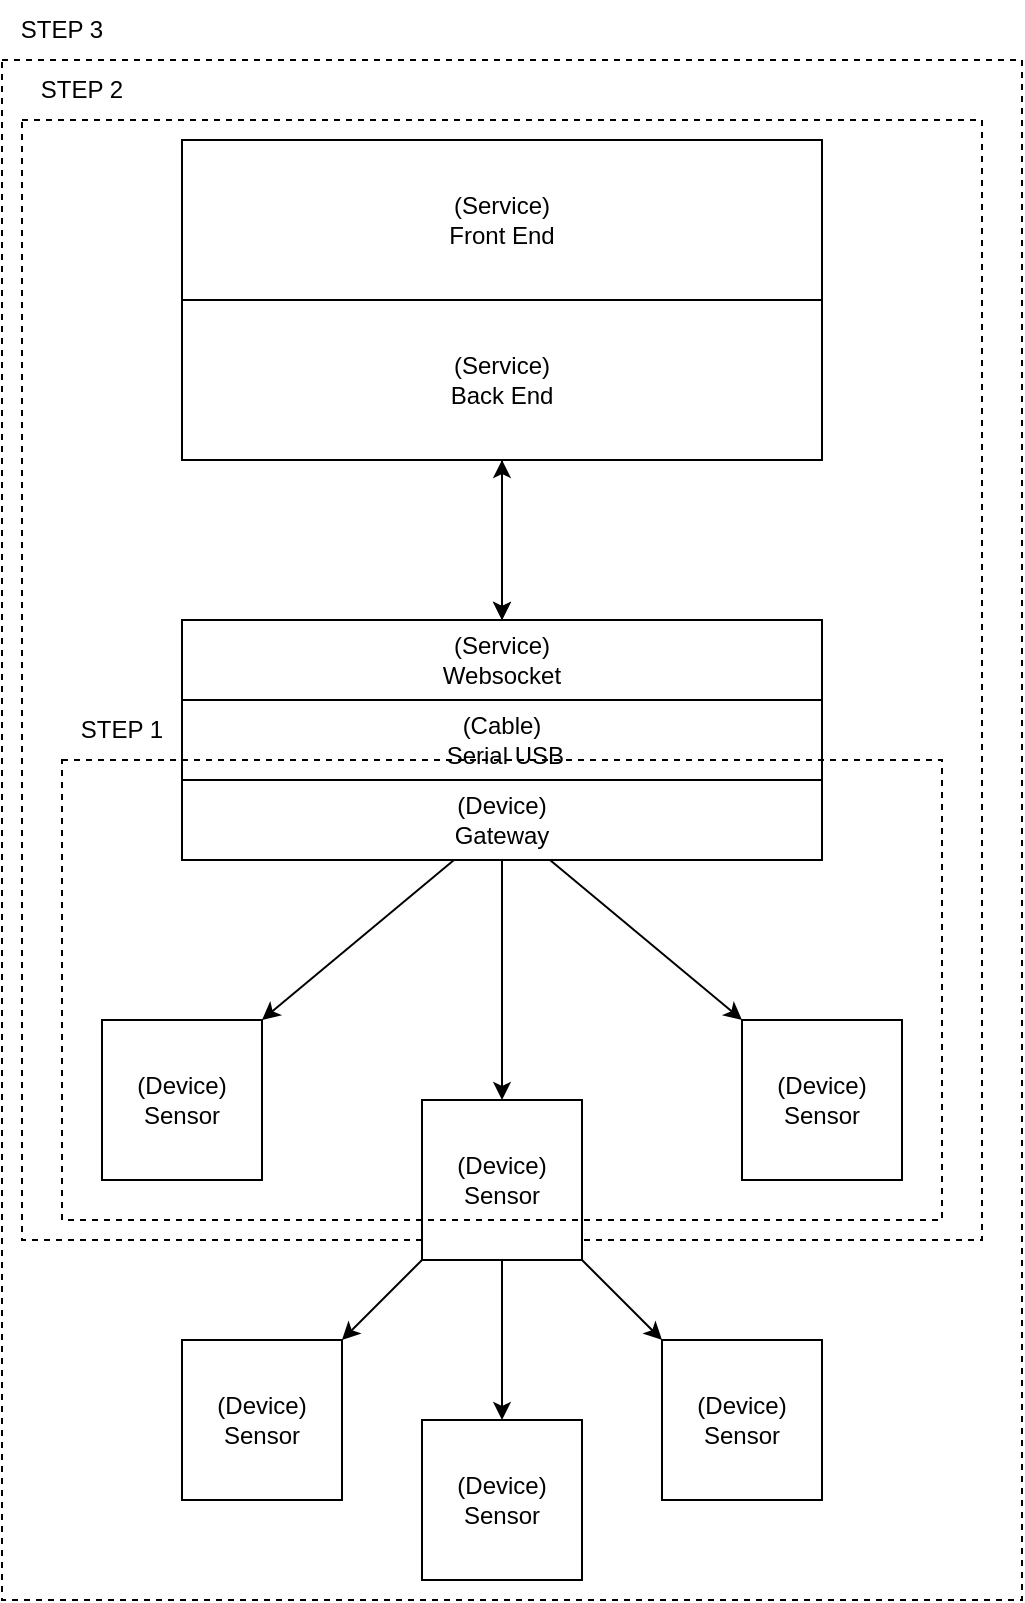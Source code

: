 <mxfile>
    <diagram id="KLx6UI7RwICOfZ4Z-vCU" name="infrastructure">
        <mxGraphModel dx="655" dy="365" grid="1" gridSize="10" guides="1" tooltips="1" connect="1" arrows="1" fold="1" page="1" pageScale="1" pageWidth="850" pageHeight="1100" math="0" shadow="0">
            <root>
                <mxCell id="0"/>
                <mxCell id="1" parent="0"/>
                <mxCell id="27" value="" style="rounded=0;whiteSpace=wrap;html=1;fillColor=none;dashed=1;" vertex="1" parent="1">
                    <mxGeometry x="190" y="240" width="510" height="770" as="geometry"/>
                </mxCell>
                <mxCell id="23" value="" style="rounded=0;whiteSpace=wrap;html=1;fillColor=none;dashed=1;" vertex="1" parent="1">
                    <mxGeometry x="200" y="270" width="480" height="560" as="geometry"/>
                </mxCell>
                <mxCell id="2" value="(Device)&lt;br&gt;Sensor" style="rounded=0;whiteSpace=wrap;html=1;" vertex="1" parent="1">
                    <mxGeometry x="240" y="720" width="80" height="80" as="geometry"/>
                </mxCell>
                <mxCell id="12" style="edgeStyle=none;html=1;entryX=1;entryY=0;entryDx=0;entryDy=0;startArrow=none;startFill=0;" edge="1" parent="1" source="3" target="2">
                    <mxGeometry relative="1" as="geometry"/>
                </mxCell>
                <mxCell id="13" style="edgeStyle=none;html=1;entryX=0.5;entryY=0;entryDx=0;entryDy=0;startArrow=none;startFill=0;" edge="1" parent="1" source="3" target="4">
                    <mxGeometry relative="1" as="geometry"/>
                </mxCell>
                <mxCell id="14" style="edgeStyle=none;html=1;entryX=0;entryY=0;entryDx=0;entryDy=0;startArrow=none;startFill=0;" edge="1" parent="1" source="3" target="5">
                    <mxGeometry relative="1" as="geometry"/>
                </mxCell>
                <mxCell id="3" value="(Device) &lt;br&gt;Gateway" style="rounded=0;whiteSpace=wrap;html=1;" vertex="1" parent="1">
                    <mxGeometry x="280" y="600" width="320" height="40" as="geometry"/>
                </mxCell>
                <mxCell id="18" style="edgeStyle=none;html=1;entryX=1;entryY=0;entryDx=0;entryDy=0;startArrow=none;startFill=0;" edge="1" parent="1" source="4" target="16">
                    <mxGeometry relative="1" as="geometry"/>
                </mxCell>
                <mxCell id="19" style="edgeStyle=none;html=1;entryX=0.5;entryY=0;entryDx=0;entryDy=0;startArrow=none;startFill=0;" edge="1" parent="1" source="4" target="15">
                    <mxGeometry relative="1" as="geometry"/>
                </mxCell>
                <mxCell id="20" style="edgeStyle=none;html=1;entryX=0;entryY=0;entryDx=0;entryDy=0;startArrow=none;startFill=0;" edge="1" parent="1" source="4" target="17">
                    <mxGeometry relative="1" as="geometry"/>
                </mxCell>
                <mxCell id="4" value="(Device)&lt;br&gt;Sensor" style="rounded=0;whiteSpace=wrap;html=1;" vertex="1" parent="1">
                    <mxGeometry x="400" y="760" width="80" height="80" as="geometry"/>
                </mxCell>
                <mxCell id="5" value="(Device)&lt;br&gt;Sensor" style="rounded=0;whiteSpace=wrap;html=1;" vertex="1" parent="1">
                    <mxGeometry x="560" y="720" width="80" height="80" as="geometry"/>
                </mxCell>
                <mxCell id="6" value="(Cable)&lt;br&gt;&amp;nbsp;Serial USB" style="rounded=0;whiteSpace=wrap;html=1;" vertex="1" parent="1">
                    <mxGeometry x="280" y="560" width="320" height="40" as="geometry"/>
                </mxCell>
                <mxCell id="7" value="(Service)&lt;br&gt;Websocket" style="rounded=0;whiteSpace=wrap;html=1;" vertex="1" parent="1">
                    <mxGeometry x="280" y="520" width="320" height="40" as="geometry"/>
                </mxCell>
                <mxCell id="9" style="edgeStyle=none;html=1;entryX=0.5;entryY=0;entryDx=0;entryDy=0;" edge="1" parent="1" source="8" target="7">
                    <mxGeometry relative="1" as="geometry"/>
                </mxCell>
                <mxCell id="11" value="" style="edgeStyle=none;html=1;startArrow=classic;startFill=1;" edge="1" parent="1" source="8" target="7">
                    <mxGeometry relative="1" as="geometry"/>
                </mxCell>
                <mxCell id="8" value="(Service)&lt;br&gt;Back End" style="rounded=0;whiteSpace=wrap;html=1;" vertex="1" parent="1">
                    <mxGeometry x="280" y="360" width="320" height="80" as="geometry"/>
                </mxCell>
                <mxCell id="15" value="(Device)&lt;br&gt;Sensor" style="rounded=0;whiteSpace=wrap;html=1;" vertex="1" parent="1">
                    <mxGeometry x="400" y="920" width="80" height="80" as="geometry"/>
                </mxCell>
                <mxCell id="16" value="(Device)&lt;br&gt;Sensor" style="rounded=0;whiteSpace=wrap;html=1;" vertex="1" parent="1">
                    <mxGeometry x="280" y="880" width="80" height="80" as="geometry"/>
                </mxCell>
                <mxCell id="17" value="(Device)&lt;br&gt;Sensor" style="rounded=0;whiteSpace=wrap;html=1;" vertex="1" parent="1">
                    <mxGeometry x="520" y="880" width="80" height="80" as="geometry"/>
                </mxCell>
                <mxCell id="21" value="" style="rounded=0;whiteSpace=wrap;html=1;fillColor=none;dashed=1;" vertex="1" parent="1">
                    <mxGeometry x="220" y="590" width="440" height="230" as="geometry"/>
                </mxCell>
                <mxCell id="22" value="STEP 1" style="text;html=1;strokeColor=none;fillColor=none;align=center;verticalAlign=middle;whiteSpace=wrap;rounded=0;dashed=1;" vertex="1" parent="1">
                    <mxGeometry x="220" y="560" width="60" height="30" as="geometry"/>
                </mxCell>
                <mxCell id="24" value="STEP 2" style="text;html=1;strokeColor=none;fillColor=none;align=center;verticalAlign=middle;whiteSpace=wrap;rounded=0;dashed=1;" vertex="1" parent="1">
                    <mxGeometry x="200" y="240" width="60" height="30" as="geometry"/>
                </mxCell>
                <mxCell id="26" value="(Service)&lt;br&gt;Front End" style="rounded=0;whiteSpace=wrap;html=1;" vertex="1" parent="1">
                    <mxGeometry x="280" y="280" width="320" height="80" as="geometry"/>
                </mxCell>
                <mxCell id="28" value="STEP 3" style="text;html=1;strokeColor=none;fillColor=none;align=center;verticalAlign=middle;whiteSpace=wrap;rounded=0;dashed=1;" vertex="1" parent="1">
                    <mxGeometry x="190" y="210" width="60" height="30" as="geometry"/>
                </mxCell>
            </root>
        </mxGraphModel>
    </diagram>
</mxfile>
